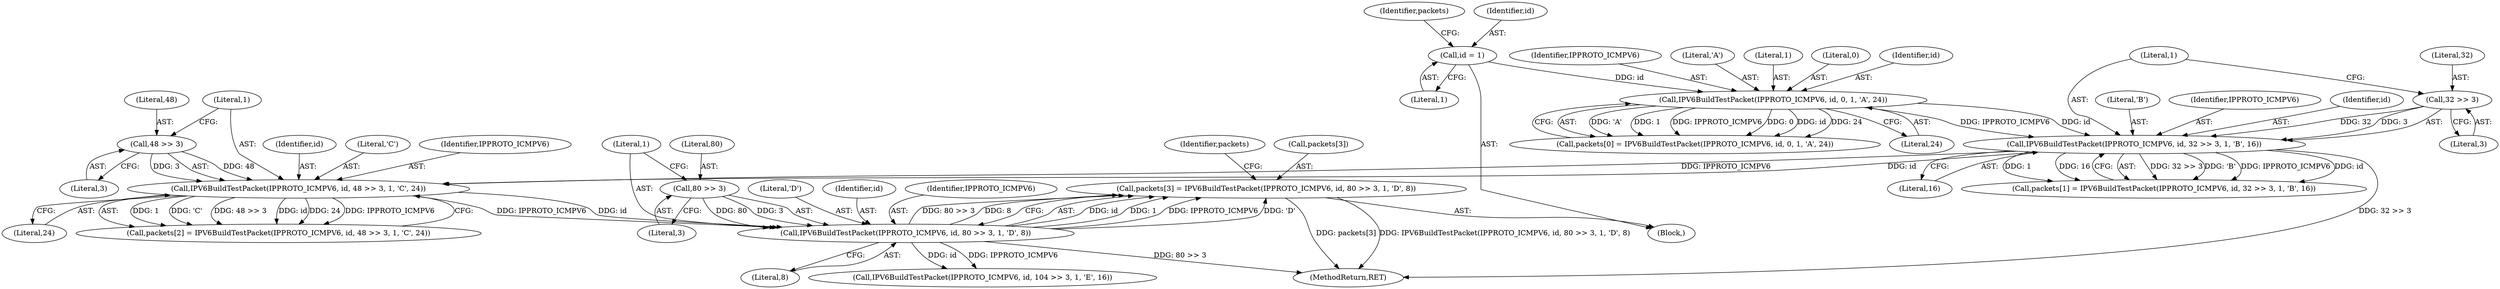 digraph "0_suricata_4a04f814b15762eb446a5ead4d69d021512df6f8_14@pointer" {
"1000181" [label="(Call,packets[3] = IPV6BuildTestPacket(IPPROTO_ICMPV6, id, 80 >> 3, 1, 'D', 8))"];
"1000185" [label="(Call,IPV6BuildTestPacket(IPPROTO_ICMPV6, id, 80 >> 3, 1, 'D', 8))"];
"1000172" [label="(Call,IPV6BuildTestPacket(IPPROTO_ICMPV6, id, 48 >> 3, 1, 'C', 24))"];
"1000159" [label="(Call,IPV6BuildTestPacket(IPPROTO_ICMPV6, id, 32 >> 3, 1, 'B', 16))"];
"1000148" [label="(Call,IPV6BuildTestPacket(IPPROTO_ICMPV6, id, 0, 1, 'A', 24))"];
"1000135" [label="(Call,id = 1)"];
"1000162" [label="(Call,32 >> 3)"];
"1000175" [label="(Call,48 >> 3)"];
"1000188" [label="(Call,80 >> 3)"];
"1000191" [label="(Literal,1)"];
"1000165" [label="(Literal,1)"];
"1000140" [label="(Identifier,packets)"];
"1000177" [label="(Literal,3)"];
"1000164" [label="(Literal,3)"];
"1000176" [label="(Literal,48)"];
"1000174" [label="(Identifier,id)"];
"1000179" [label="(Literal,'C')"];
"1000180" [label="(Literal,24)"];
"1000166" [label="(Literal,'B')"];
"1000148" [label="(Call,IPV6BuildTestPacket(IPPROTO_ICMPV6, id, 0, 1, 'A', 24))"];
"1000144" [label="(Call,packets[0] = IPV6BuildTestPacket(IPPROTO_ICMPV6, id, 0, 1, 'A', 24))"];
"1000152" [label="(Literal,1)"];
"1000192" [label="(Literal,'D')"];
"1000160" [label="(Identifier,IPPROTO_ICMPV6)"];
"1000187" [label="(Identifier,id)"];
"1000173" [label="(Identifier,IPPROTO_ICMPV6)"];
"1000198" [label="(Call,IPV6BuildTestPacket(IPPROTO_ICMPV6, id, 104 >> 3, 1, 'E', 16))"];
"1000154" [label="(Literal,24)"];
"1000186" [label="(Identifier,IPPROTO_ICMPV6)"];
"1000151" [label="(Literal,0)"];
"1000181" [label="(Call,packets[3] = IPV6BuildTestPacket(IPPROTO_ICMPV6, id, 80 >> 3, 1, 'D', 8))"];
"1000193" [label="(Literal,8)"];
"1000150" [label="(Identifier,id)"];
"1000136" [label="(Identifier,id)"];
"1000178" [label="(Literal,1)"];
"1000190" [label="(Literal,3)"];
"1000137" [label="(Literal,1)"];
"1000167" [label="(Literal,16)"];
"1000162" [label="(Call,32 >> 3)"];
"1000149" [label="(Identifier,IPPROTO_ICMPV6)"];
"1000153" [label="(Literal,'A')"];
"1000516" [label="(MethodReturn,RET)"];
"1000185" [label="(Call,IPV6BuildTestPacket(IPPROTO_ICMPV6, id, 80 >> 3, 1, 'D', 8))"];
"1000188" [label="(Call,80 >> 3)"];
"1000155" [label="(Call,packets[1] = IPV6BuildTestPacket(IPPROTO_ICMPV6, id, 32 >> 3, 1, 'B', 16))"];
"1000135" [label="(Call,id = 1)"];
"1000161" [label="(Identifier,id)"];
"1000196" [label="(Identifier,packets)"];
"1000127" [label="(Block,)"];
"1000189" [label="(Literal,80)"];
"1000175" [label="(Call,48 >> 3)"];
"1000168" [label="(Call,packets[2] = IPV6BuildTestPacket(IPPROTO_ICMPV6, id, 48 >> 3, 1, 'C', 24))"];
"1000159" [label="(Call,IPV6BuildTestPacket(IPPROTO_ICMPV6, id, 32 >> 3, 1, 'B', 16))"];
"1000182" [label="(Call,packets[3])"];
"1000172" [label="(Call,IPV6BuildTestPacket(IPPROTO_ICMPV6, id, 48 >> 3, 1, 'C', 24))"];
"1000163" [label="(Literal,32)"];
"1000181" -> "1000127"  [label="AST: "];
"1000181" -> "1000185"  [label="CFG: "];
"1000182" -> "1000181"  [label="AST: "];
"1000185" -> "1000181"  [label="AST: "];
"1000196" -> "1000181"  [label="CFG: "];
"1000181" -> "1000516"  [label="DDG: packets[3]"];
"1000181" -> "1000516"  [label="DDG: IPV6BuildTestPacket(IPPROTO_ICMPV6, id, 80 >> 3, 1, 'D', 8)"];
"1000185" -> "1000181"  [label="DDG: id"];
"1000185" -> "1000181"  [label="DDG: 1"];
"1000185" -> "1000181"  [label="DDG: IPPROTO_ICMPV6"];
"1000185" -> "1000181"  [label="DDG: 'D'"];
"1000185" -> "1000181"  [label="DDG: 80 >> 3"];
"1000185" -> "1000181"  [label="DDG: 8"];
"1000185" -> "1000193"  [label="CFG: "];
"1000186" -> "1000185"  [label="AST: "];
"1000187" -> "1000185"  [label="AST: "];
"1000188" -> "1000185"  [label="AST: "];
"1000191" -> "1000185"  [label="AST: "];
"1000192" -> "1000185"  [label="AST: "];
"1000193" -> "1000185"  [label="AST: "];
"1000185" -> "1000516"  [label="DDG: 80 >> 3"];
"1000172" -> "1000185"  [label="DDG: IPPROTO_ICMPV6"];
"1000172" -> "1000185"  [label="DDG: id"];
"1000188" -> "1000185"  [label="DDG: 80"];
"1000188" -> "1000185"  [label="DDG: 3"];
"1000185" -> "1000198"  [label="DDG: IPPROTO_ICMPV6"];
"1000185" -> "1000198"  [label="DDG: id"];
"1000172" -> "1000168"  [label="AST: "];
"1000172" -> "1000180"  [label="CFG: "];
"1000173" -> "1000172"  [label="AST: "];
"1000174" -> "1000172"  [label="AST: "];
"1000175" -> "1000172"  [label="AST: "];
"1000178" -> "1000172"  [label="AST: "];
"1000179" -> "1000172"  [label="AST: "];
"1000180" -> "1000172"  [label="AST: "];
"1000168" -> "1000172"  [label="CFG: "];
"1000172" -> "1000168"  [label="DDG: 1"];
"1000172" -> "1000168"  [label="DDG: 'C'"];
"1000172" -> "1000168"  [label="DDG: 48 >> 3"];
"1000172" -> "1000168"  [label="DDG: id"];
"1000172" -> "1000168"  [label="DDG: 24"];
"1000172" -> "1000168"  [label="DDG: IPPROTO_ICMPV6"];
"1000159" -> "1000172"  [label="DDG: IPPROTO_ICMPV6"];
"1000159" -> "1000172"  [label="DDG: id"];
"1000175" -> "1000172"  [label="DDG: 48"];
"1000175" -> "1000172"  [label="DDG: 3"];
"1000159" -> "1000155"  [label="AST: "];
"1000159" -> "1000167"  [label="CFG: "];
"1000160" -> "1000159"  [label="AST: "];
"1000161" -> "1000159"  [label="AST: "];
"1000162" -> "1000159"  [label="AST: "];
"1000165" -> "1000159"  [label="AST: "];
"1000166" -> "1000159"  [label="AST: "];
"1000167" -> "1000159"  [label="AST: "];
"1000155" -> "1000159"  [label="CFG: "];
"1000159" -> "1000516"  [label="DDG: 32 >> 3"];
"1000159" -> "1000155"  [label="DDG: 32 >> 3"];
"1000159" -> "1000155"  [label="DDG: 'B'"];
"1000159" -> "1000155"  [label="DDG: IPPROTO_ICMPV6"];
"1000159" -> "1000155"  [label="DDG: id"];
"1000159" -> "1000155"  [label="DDG: 1"];
"1000159" -> "1000155"  [label="DDG: 16"];
"1000148" -> "1000159"  [label="DDG: IPPROTO_ICMPV6"];
"1000148" -> "1000159"  [label="DDG: id"];
"1000162" -> "1000159"  [label="DDG: 32"];
"1000162" -> "1000159"  [label="DDG: 3"];
"1000148" -> "1000144"  [label="AST: "];
"1000148" -> "1000154"  [label="CFG: "];
"1000149" -> "1000148"  [label="AST: "];
"1000150" -> "1000148"  [label="AST: "];
"1000151" -> "1000148"  [label="AST: "];
"1000152" -> "1000148"  [label="AST: "];
"1000153" -> "1000148"  [label="AST: "];
"1000154" -> "1000148"  [label="AST: "];
"1000144" -> "1000148"  [label="CFG: "];
"1000148" -> "1000144"  [label="DDG: 'A'"];
"1000148" -> "1000144"  [label="DDG: 1"];
"1000148" -> "1000144"  [label="DDG: IPPROTO_ICMPV6"];
"1000148" -> "1000144"  [label="DDG: 0"];
"1000148" -> "1000144"  [label="DDG: id"];
"1000148" -> "1000144"  [label="DDG: 24"];
"1000135" -> "1000148"  [label="DDG: id"];
"1000135" -> "1000127"  [label="AST: "];
"1000135" -> "1000137"  [label="CFG: "];
"1000136" -> "1000135"  [label="AST: "];
"1000137" -> "1000135"  [label="AST: "];
"1000140" -> "1000135"  [label="CFG: "];
"1000162" -> "1000164"  [label="CFG: "];
"1000163" -> "1000162"  [label="AST: "];
"1000164" -> "1000162"  [label="AST: "];
"1000165" -> "1000162"  [label="CFG: "];
"1000175" -> "1000177"  [label="CFG: "];
"1000176" -> "1000175"  [label="AST: "];
"1000177" -> "1000175"  [label="AST: "];
"1000178" -> "1000175"  [label="CFG: "];
"1000188" -> "1000190"  [label="CFG: "];
"1000189" -> "1000188"  [label="AST: "];
"1000190" -> "1000188"  [label="AST: "];
"1000191" -> "1000188"  [label="CFG: "];
}
